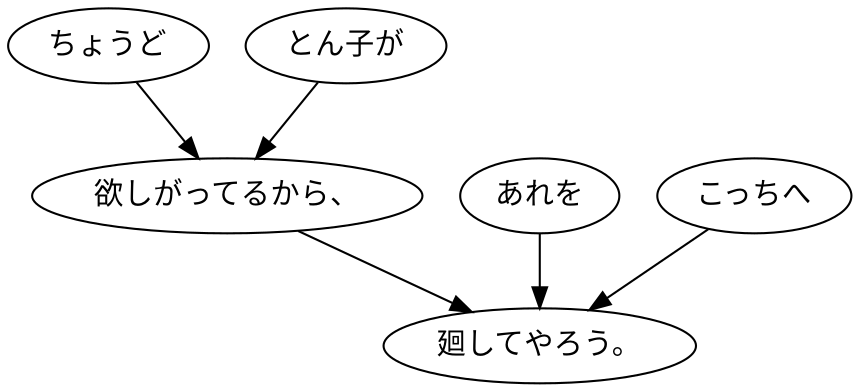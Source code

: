 digraph graph7119 {
	node0 [label="ちょうど"];
	node1 [label="とん子が"];
	node2 [label="欲しがってるから、"];
	node3 [label="あれを"];
	node4 [label="こっちへ"];
	node5 [label="廻してやろう。"];
	node0 -> node2;
	node1 -> node2;
	node2 -> node5;
	node3 -> node5;
	node4 -> node5;
}
